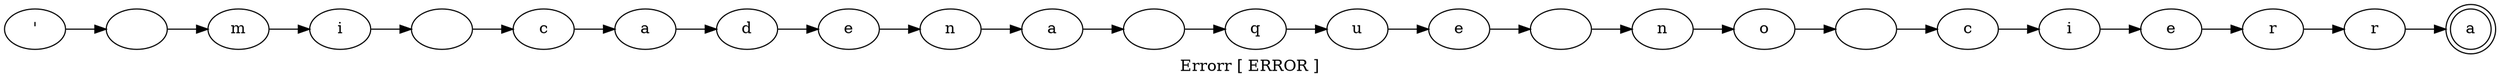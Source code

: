 digraph grafico {
rankdir=LR;
label="Errorr [ ERROR ]";
node0 [label="'"];
node0 -> node1;
node1 [label=" "];
node1 -> node2;
node2 [label="m"];
node2 -> node3;
node3 [label="i"];
node3 -> node4;
node4 [label=" "];
node4 -> node5;
node5 [label="c"];
node5 -> node6;
node6 [label="a"];
node6 -> node7;
node7 [label="d"];
node7 -> node8;
node8 [label="e"];
node8 -> node9;
node9 [label="n"];
node9 -> node10;
node10 [label="a"];
node10 -> node11;
node11 [label=" "];
node11 -> node12;
node12 [label="q"];
node12 -> node13;
node13 [label="u"];
node13 -> node14;
node14 [label="e"];
node14 -> node15;
node15 [label=" "];
node15 -> node16;
node16 [label="n"];
node16 -> node17;
node17 [label="o"];
node17 -> node18;
node18 [label=" "];
node18 -> node19;
node19 [label="c"];
node19 -> node20;
node20 [label="i"];
node20 -> node21;
node21 [label="e"];
node21 -> node22;
node22 [label="r"];
node22 -> node23;
node23 [label="r"];
node23 -> node24;
node24 [label="a"];
node24 [shape=doublecircle];
}
